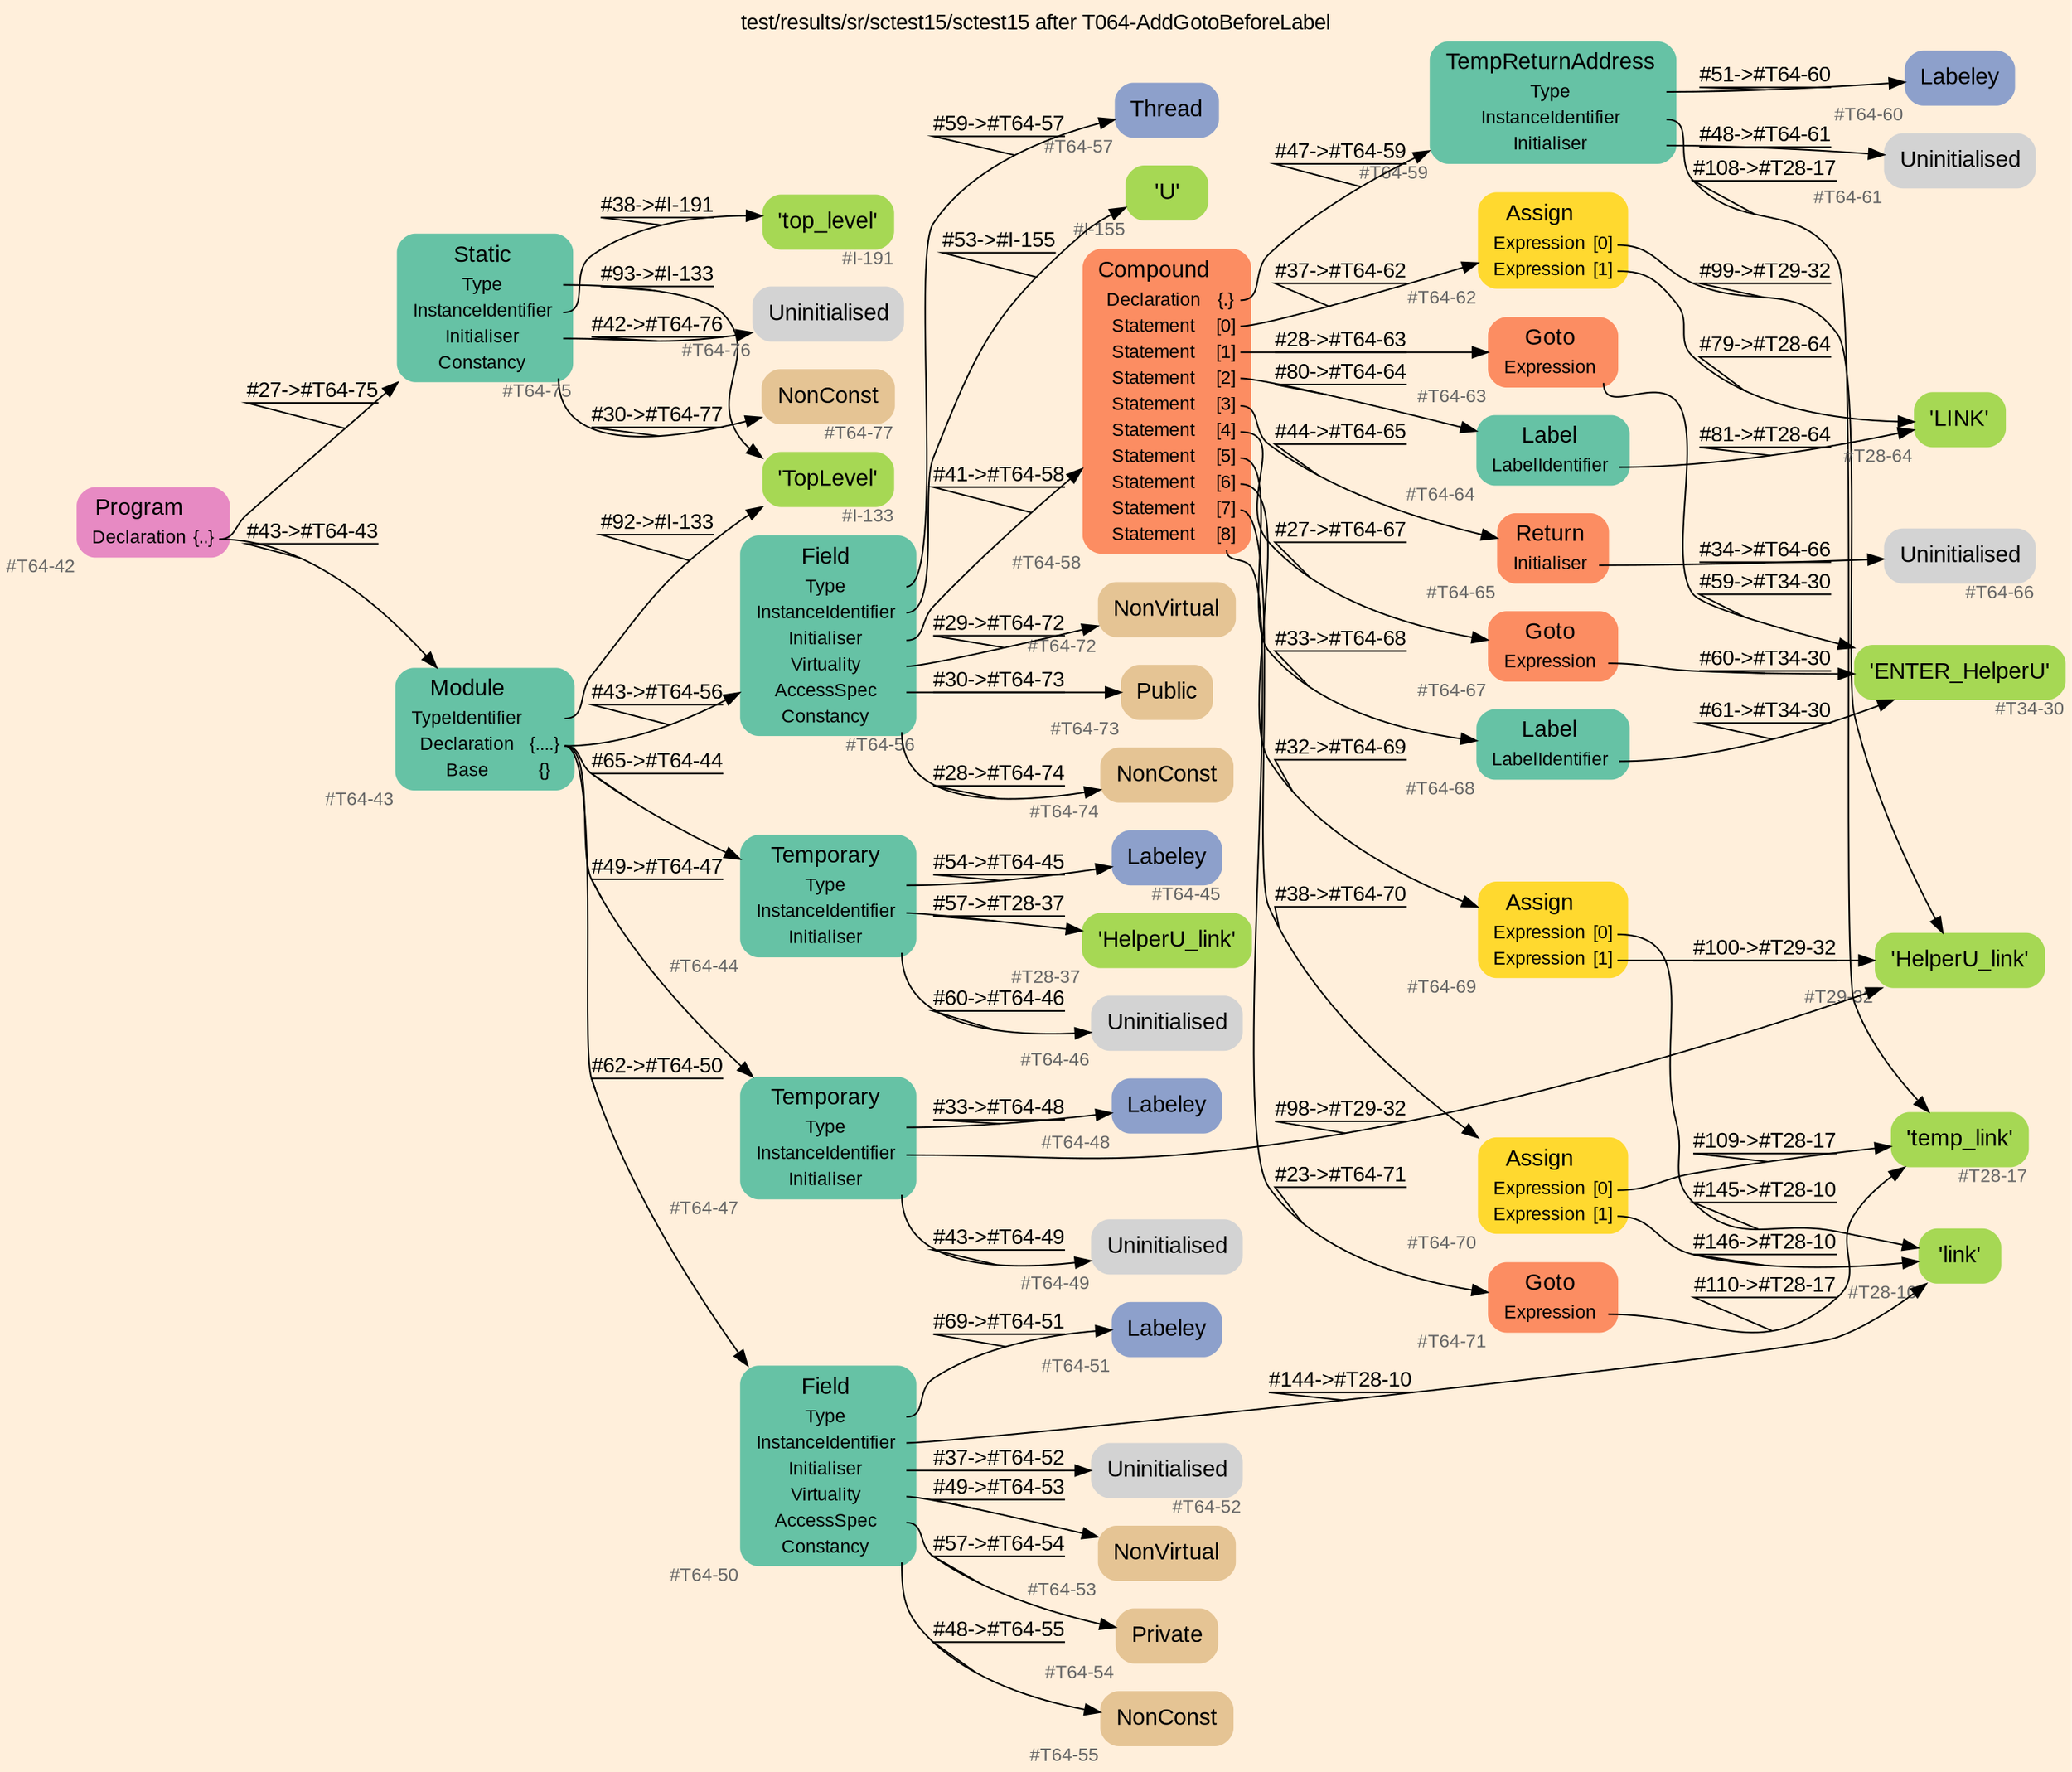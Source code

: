 digraph "test/results/sr/sctest15/sctest15 after T064-AddGotoBeforeLabel" {
label = "test/results/sr/sctest15/sctest15 after T064-AddGotoBeforeLabel"
labelloc = t
graph [
    rankdir = "LR"
    ranksep = 0.3
    bgcolor = antiquewhite1
    color = black
    fontcolor = black
    fontname = "Arial"
];
node [
    fontname = "Arial"
];
edge [
    fontname = "Arial"
];

// -------------------- node figure --------------------
// -------- block #T64-42 ----------
"#T64-42" [
    fillcolor = "/set28/4"
    xlabel = "#T64-42"
    fontsize = "12"
    fontcolor = grey40
    shape = "plaintext"
    label = <<TABLE BORDER="0" CELLBORDER="0" CELLSPACING="0">
     <TR><TD><FONT COLOR="black" POINT-SIZE="15">Program</FONT></TD></TR>
     <TR><TD><FONT COLOR="black" POINT-SIZE="12">Declaration</FONT></TD><TD PORT="port0"><FONT COLOR="black" POINT-SIZE="12">{..}</FONT></TD></TR>
    </TABLE>>
    style = "rounded,filled"
];

// -------- block #T64-43 ----------
"#T64-43" [
    fillcolor = "/set28/1"
    xlabel = "#T64-43"
    fontsize = "12"
    fontcolor = grey40
    shape = "plaintext"
    label = <<TABLE BORDER="0" CELLBORDER="0" CELLSPACING="0">
     <TR><TD><FONT COLOR="black" POINT-SIZE="15">Module</FONT></TD></TR>
     <TR><TD><FONT COLOR="black" POINT-SIZE="12">TypeIdentifier</FONT></TD><TD PORT="port0"></TD></TR>
     <TR><TD><FONT COLOR="black" POINT-SIZE="12">Declaration</FONT></TD><TD PORT="port1"><FONT COLOR="black" POINT-SIZE="12">{....}</FONT></TD></TR>
     <TR><TD><FONT COLOR="black" POINT-SIZE="12">Base</FONT></TD><TD PORT="port2"><FONT COLOR="black" POINT-SIZE="12">{}</FONT></TD></TR>
    </TABLE>>
    style = "rounded,filled"
];

// -------- block #I-133 ----------
"#I-133" [
    fillcolor = "/set28/5"
    xlabel = "#I-133"
    fontsize = "12"
    fontcolor = grey40
    shape = "plaintext"
    label = <<TABLE BORDER="0" CELLBORDER="0" CELLSPACING="0">
     <TR><TD><FONT COLOR="black" POINT-SIZE="15">'TopLevel'</FONT></TD></TR>
    </TABLE>>
    style = "rounded,filled"
];

// -------- block #T64-44 ----------
"#T64-44" [
    fillcolor = "/set28/1"
    xlabel = "#T64-44"
    fontsize = "12"
    fontcolor = grey40
    shape = "plaintext"
    label = <<TABLE BORDER="0" CELLBORDER="0" CELLSPACING="0">
     <TR><TD><FONT COLOR="black" POINT-SIZE="15">Temporary</FONT></TD></TR>
     <TR><TD><FONT COLOR="black" POINT-SIZE="12">Type</FONT></TD><TD PORT="port0"></TD></TR>
     <TR><TD><FONT COLOR="black" POINT-SIZE="12">InstanceIdentifier</FONT></TD><TD PORT="port1"></TD></TR>
     <TR><TD><FONT COLOR="black" POINT-SIZE="12">Initialiser</FONT></TD><TD PORT="port2"></TD></TR>
    </TABLE>>
    style = "rounded,filled"
];

// -------- block #T64-45 ----------
"#T64-45" [
    fillcolor = "/set28/3"
    xlabel = "#T64-45"
    fontsize = "12"
    fontcolor = grey40
    shape = "plaintext"
    label = <<TABLE BORDER="0" CELLBORDER="0" CELLSPACING="0">
     <TR><TD><FONT COLOR="black" POINT-SIZE="15">Labeley</FONT></TD></TR>
    </TABLE>>
    style = "rounded,filled"
];

// -------- block #T28-37 ----------
"#T28-37" [
    fillcolor = "/set28/5"
    xlabel = "#T28-37"
    fontsize = "12"
    fontcolor = grey40
    shape = "plaintext"
    label = <<TABLE BORDER="0" CELLBORDER="0" CELLSPACING="0">
     <TR><TD><FONT COLOR="black" POINT-SIZE="15">'HelperU_link'</FONT></TD></TR>
    </TABLE>>
    style = "rounded,filled"
];

// -------- block #T64-46 ----------
"#T64-46" [
    xlabel = "#T64-46"
    fontsize = "12"
    fontcolor = grey40
    shape = "plaintext"
    label = <<TABLE BORDER="0" CELLBORDER="0" CELLSPACING="0">
     <TR><TD><FONT COLOR="black" POINT-SIZE="15">Uninitialised</FONT></TD></TR>
    </TABLE>>
    style = "rounded,filled"
];

// -------- block #T64-47 ----------
"#T64-47" [
    fillcolor = "/set28/1"
    xlabel = "#T64-47"
    fontsize = "12"
    fontcolor = grey40
    shape = "plaintext"
    label = <<TABLE BORDER="0" CELLBORDER="0" CELLSPACING="0">
     <TR><TD><FONT COLOR="black" POINT-SIZE="15">Temporary</FONT></TD></TR>
     <TR><TD><FONT COLOR="black" POINT-SIZE="12">Type</FONT></TD><TD PORT="port0"></TD></TR>
     <TR><TD><FONT COLOR="black" POINT-SIZE="12">InstanceIdentifier</FONT></TD><TD PORT="port1"></TD></TR>
     <TR><TD><FONT COLOR="black" POINT-SIZE="12">Initialiser</FONT></TD><TD PORT="port2"></TD></TR>
    </TABLE>>
    style = "rounded,filled"
];

// -------- block #T64-48 ----------
"#T64-48" [
    fillcolor = "/set28/3"
    xlabel = "#T64-48"
    fontsize = "12"
    fontcolor = grey40
    shape = "plaintext"
    label = <<TABLE BORDER="0" CELLBORDER="0" CELLSPACING="0">
     <TR><TD><FONT COLOR="black" POINT-SIZE="15">Labeley</FONT></TD></TR>
    </TABLE>>
    style = "rounded,filled"
];

// -------- block #T29-32 ----------
"#T29-32" [
    fillcolor = "/set28/5"
    xlabel = "#T29-32"
    fontsize = "12"
    fontcolor = grey40
    shape = "plaintext"
    label = <<TABLE BORDER="0" CELLBORDER="0" CELLSPACING="0">
     <TR><TD><FONT COLOR="black" POINT-SIZE="15">'HelperU_link'</FONT></TD></TR>
    </TABLE>>
    style = "rounded,filled"
];

// -------- block #T64-49 ----------
"#T64-49" [
    xlabel = "#T64-49"
    fontsize = "12"
    fontcolor = grey40
    shape = "plaintext"
    label = <<TABLE BORDER="0" CELLBORDER="0" CELLSPACING="0">
     <TR><TD><FONT COLOR="black" POINT-SIZE="15">Uninitialised</FONT></TD></TR>
    </TABLE>>
    style = "rounded,filled"
];

// -------- block #T64-50 ----------
"#T64-50" [
    fillcolor = "/set28/1"
    xlabel = "#T64-50"
    fontsize = "12"
    fontcolor = grey40
    shape = "plaintext"
    label = <<TABLE BORDER="0" CELLBORDER="0" CELLSPACING="0">
     <TR><TD><FONT COLOR="black" POINT-SIZE="15">Field</FONT></TD></TR>
     <TR><TD><FONT COLOR="black" POINT-SIZE="12">Type</FONT></TD><TD PORT="port0"></TD></TR>
     <TR><TD><FONT COLOR="black" POINT-SIZE="12">InstanceIdentifier</FONT></TD><TD PORT="port1"></TD></TR>
     <TR><TD><FONT COLOR="black" POINT-SIZE="12">Initialiser</FONT></TD><TD PORT="port2"></TD></TR>
     <TR><TD><FONT COLOR="black" POINT-SIZE="12">Virtuality</FONT></TD><TD PORT="port3"></TD></TR>
     <TR><TD><FONT COLOR="black" POINT-SIZE="12">AccessSpec</FONT></TD><TD PORT="port4"></TD></TR>
     <TR><TD><FONT COLOR="black" POINT-SIZE="12">Constancy</FONT></TD><TD PORT="port5"></TD></TR>
    </TABLE>>
    style = "rounded,filled"
];

// -------- block #T64-51 ----------
"#T64-51" [
    fillcolor = "/set28/3"
    xlabel = "#T64-51"
    fontsize = "12"
    fontcolor = grey40
    shape = "plaintext"
    label = <<TABLE BORDER="0" CELLBORDER="0" CELLSPACING="0">
     <TR><TD><FONT COLOR="black" POINT-SIZE="15">Labeley</FONT></TD></TR>
    </TABLE>>
    style = "rounded,filled"
];

// -------- block #T28-10 ----------
"#T28-10" [
    fillcolor = "/set28/5"
    xlabel = "#T28-10"
    fontsize = "12"
    fontcolor = grey40
    shape = "plaintext"
    label = <<TABLE BORDER="0" CELLBORDER="0" CELLSPACING="0">
     <TR><TD><FONT COLOR="black" POINT-SIZE="15">'link'</FONT></TD></TR>
    </TABLE>>
    style = "rounded,filled"
];

// -------- block #T64-52 ----------
"#T64-52" [
    xlabel = "#T64-52"
    fontsize = "12"
    fontcolor = grey40
    shape = "plaintext"
    label = <<TABLE BORDER="0" CELLBORDER="0" CELLSPACING="0">
     <TR><TD><FONT COLOR="black" POINT-SIZE="15">Uninitialised</FONT></TD></TR>
    </TABLE>>
    style = "rounded,filled"
];

// -------- block #T64-53 ----------
"#T64-53" [
    fillcolor = "/set28/7"
    xlabel = "#T64-53"
    fontsize = "12"
    fontcolor = grey40
    shape = "plaintext"
    label = <<TABLE BORDER="0" CELLBORDER="0" CELLSPACING="0">
     <TR><TD><FONT COLOR="black" POINT-SIZE="15">NonVirtual</FONT></TD></TR>
    </TABLE>>
    style = "rounded,filled"
];

// -------- block #T64-54 ----------
"#T64-54" [
    fillcolor = "/set28/7"
    xlabel = "#T64-54"
    fontsize = "12"
    fontcolor = grey40
    shape = "plaintext"
    label = <<TABLE BORDER="0" CELLBORDER="0" CELLSPACING="0">
     <TR><TD><FONT COLOR="black" POINT-SIZE="15">Private</FONT></TD></TR>
    </TABLE>>
    style = "rounded,filled"
];

// -------- block #T64-55 ----------
"#T64-55" [
    fillcolor = "/set28/7"
    xlabel = "#T64-55"
    fontsize = "12"
    fontcolor = grey40
    shape = "plaintext"
    label = <<TABLE BORDER="0" CELLBORDER="0" CELLSPACING="0">
     <TR><TD><FONT COLOR="black" POINT-SIZE="15">NonConst</FONT></TD></TR>
    </TABLE>>
    style = "rounded,filled"
];

// -------- block #T64-56 ----------
"#T64-56" [
    fillcolor = "/set28/1"
    xlabel = "#T64-56"
    fontsize = "12"
    fontcolor = grey40
    shape = "plaintext"
    label = <<TABLE BORDER="0" CELLBORDER="0" CELLSPACING="0">
     <TR><TD><FONT COLOR="black" POINT-SIZE="15">Field</FONT></TD></TR>
     <TR><TD><FONT COLOR="black" POINT-SIZE="12">Type</FONT></TD><TD PORT="port0"></TD></TR>
     <TR><TD><FONT COLOR="black" POINT-SIZE="12">InstanceIdentifier</FONT></TD><TD PORT="port1"></TD></TR>
     <TR><TD><FONT COLOR="black" POINT-SIZE="12">Initialiser</FONT></TD><TD PORT="port2"></TD></TR>
     <TR><TD><FONT COLOR="black" POINT-SIZE="12">Virtuality</FONT></TD><TD PORT="port3"></TD></TR>
     <TR><TD><FONT COLOR="black" POINT-SIZE="12">AccessSpec</FONT></TD><TD PORT="port4"></TD></TR>
     <TR><TD><FONT COLOR="black" POINT-SIZE="12">Constancy</FONT></TD><TD PORT="port5"></TD></TR>
    </TABLE>>
    style = "rounded,filled"
];

// -------- block #T64-57 ----------
"#T64-57" [
    fillcolor = "/set28/3"
    xlabel = "#T64-57"
    fontsize = "12"
    fontcolor = grey40
    shape = "plaintext"
    label = <<TABLE BORDER="0" CELLBORDER="0" CELLSPACING="0">
     <TR><TD><FONT COLOR="black" POINT-SIZE="15">Thread</FONT></TD></TR>
    </TABLE>>
    style = "rounded,filled"
];

// -------- block #I-155 ----------
"#I-155" [
    fillcolor = "/set28/5"
    xlabel = "#I-155"
    fontsize = "12"
    fontcolor = grey40
    shape = "plaintext"
    label = <<TABLE BORDER="0" CELLBORDER="0" CELLSPACING="0">
     <TR><TD><FONT COLOR="black" POINT-SIZE="15">'U'</FONT></TD></TR>
    </TABLE>>
    style = "rounded,filled"
];

// -------- block #T64-58 ----------
"#T64-58" [
    fillcolor = "/set28/2"
    xlabel = "#T64-58"
    fontsize = "12"
    fontcolor = grey40
    shape = "plaintext"
    label = <<TABLE BORDER="0" CELLBORDER="0" CELLSPACING="0">
     <TR><TD><FONT COLOR="black" POINT-SIZE="15">Compound</FONT></TD></TR>
     <TR><TD><FONT COLOR="black" POINT-SIZE="12">Declaration</FONT></TD><TD PORT="port0"><FONT COLOR="black" POINT-SIZE="12">{.}</FONT></TD></TR>
     <TR><TD><FONT COLOR="black" POINT-SIZE="12">Statement</FONT></TD><TD PORT="port1"><FONT COLOR="black" POINT-SIZE="12">[0]</FONT></TD></TR>
     <TR><TD><FONT COLOR="black" POINT-SIZE="12">Statement</FONT></TD><TD PORT="port2"><FONT COLOR="black" POINT-SIZE="12">[1]</FONT></TD></TR>
     <TR><TD><FONT COLOR="black" POINT-SIZE="12">Statement</FONT></TD><TD PORT="port3"><FONT COLOR="black" POINT-SIZE="12">[2]</FONT></TD></TR>
     <TR><TD><FONT COLOR="black" POINT-SIZE="12">Statement</FONT></TD><TD PORT="port4"><FONT COLOR="black" POINT-SIZE="12">[3]</FONT></TD></TR>
     <TR><TD><FONT COLOR="black" POINT-SIZE="12">Statement</FONT></TD><TD PORT="port5"><FONT COLOR="black" POINT-SIZE="12">[4]</FONT></TD></TR>
     <TR><TD><FONT COLOR="black" POINT-SIZE="12">Statement</FONT></TD><TD PORT="port6"><FONT COLOR="black" POINT-SIZE="12">[5]</FONT></TD></TR>
     <TR><TD><FONT COLOR="black" POINT-SIZE="12">Statement</FONT></TD><TD PORT="port7"><FONT COLOR="black" POINT-SIZE="12">[6]</FONT></TD></TR>
     <TR><TD><FONT COLOR="black" POINT-SIZE="12">Statement</FONT></TD><TD PORT="port8"><FONT COLOR="black" POINT-SIZE="12">[7]</FONT></TD></TR>
     <TR><TD><FONT COLOR="black" POINT-SIZE="12">Statement</FONT></TD><TD PORT="port9"><FONT COLOR="black" POINT-SIZE="12">[8]</FONT></TD></TR>
    </TABLE>>
    style = "rounded,filled"
];

// -------- block #T64-59 ----------
"#T64-59" [
    fillcolor = "/set28/1"
    xlabel = "#T64-59"
    fontsize = "12"
    fontcolor = grey40
    shape = "plaintext"
    label = <<TABLE BORDER="0" CELLBORDER="0" CELLSPACING="0">
     <TR><TD><FONT COLOR="black" POINT-SIZE="15">TempReturnAddress</FONT></TD></TR>
     <TR><TD><FONT COLOR="black" POINT-SIZE="12">Type</FONT></TD><TD PORT="port0"></TD></TR>
     <TR><TD><FONT COLOR="black" POINT-SIZE="12">InstanceIdentifier</FONT></TD><TD PORT="port1"></TD></TR>
     <TR><TD><FONT COLOR="black" POINT-SIZE="12">Initialiser</FONT></TD><TD PORT="port2"></TD></TR>
    </TABLE>>
    style = "rounded,filled"
];

// -------- block #T64-60 ----------
"#T64-60" [
    fillcolor = "/set28/3"
    xlabel = "#T64-60"
    fontsize = "12"
    fontcolor = grey40
    shape = "plaintext"
    label = <<TABLE BORDER="0" CELLBORDER="0" CELLSPACING="0">
     <TR><TD><FONT COLOR="black" POINT-SIZE="15">Labeley</FONT></TD></TR>
    </TABLE>>
    style = "rounded,filled"
];

// -------- block #T28-17 ----------
"#T28-17" [
    fillcolor = "/set28/5"
    xlabel = "#T28-17"
    fontsize = "12"
    fontcolor = grey40
    shape = "plaintext"
    label = <<TABLE BORDER="0" CELLBORDER="0" CELLSPACING="0">
     <TR><TD><FONT COLOR="black" POINT-SIZE="15">'temp_link'</FONT></TD></TR>
    </TABLE>>
    style = "rounded,filled"
];

// -------- block #T64-61 ----------
"#T64-61" [
    xlabel = "#T64-61"
    fontsize = "12"
    fontcolor = grey40
    shape = "plaintext"
    label = <<TABLE BORDER="0" CELLBORDER="0" CELLSPACING="0">
     <TR><TD><FONT COLOR="black" POINT-SIZE="15">Uninitialised</FONT></TD></TR>
    </TABLE>>
    style = "rounded,filled"
];

// -------- block #T64-62 ----------
"#T64-62" [
    fillcolor = "/set28/6"
    xlabel = "#T64-62"
    fontsize = "12"
    fontcolor = grey40
    shape = "plaintext"
    label = <<TABLE BORDER="0" CELLBORDER="0" CELLSPACING="0">
     <TR><TD><FONT COLOR="black" POINT-SIZE="15">Assign</FONT></TD></TR>
     <TR><TD><FONT COLOR="black" POINT-SIZE="12">Expression</FONT></TD><TD PORT="port0"><FONT COLOR="black" POINT-SIZE="12">[0]</FONT></TD></TR>
     <TR><TD><FONT COLOR="black" POINT-SIZE="12">Expression</FONT></TD><TD PORT="port1"><FONT COLOR="black" POINT-SIZE="12">[1]</FONT></TD></TR>
    </TABLE>>
    style = "rounded,filled"
];

// -------- block #T28-64 ----------
"#T28-64" [
    fillcolor = "/set28/5"
    xlabel = "#T28-64"
    fontsize = "12"
    fontcolor = grey40
    shape = "plaintext"
    label = <<TABLE BORDER="0" CELLBORDER="0" CELLSPACING="0">
     <TR><TD><FONT COLOR="black" POINT-SIZE="15">'LINK'</FONT></TD></TR>
    </TABLE>>
    style = "rounded,filled"
];

// -------- block #T64-63 ----------
"#T64-63" [
    fillcolor = "/set28/2"
    xlabel = "#T64-63"
    fontsize = "12"
    fontcolor = grey40
    shape = "plaintext"
    label = <<TABLE BORDER="0" CELLBORDER="0" CELLSPACING="0">
     <TR><TD><FONT COLOR="black" POINT-SIZE="15">Goto</FONT></TD></TR>
     <TR><TD><FONT COLOR="black" POINT-SIZE="12">Expression</FONT></TD><TD PORT="port0"></TD></TR>
    </TABLE>>
    style = "rounded,filled"
];

// -------- block #T34-30 ----------
"#T34-30" [
    fillcolor = "/set28/5"
    xlabel = "#T34-30"
    fontsize = "12"
    fontcolor = grey40
    shape = "plaintext"
    label = <<TABLE BORDER="0" CELLBORDER="0" CELLSPACING="0">
     <TR><TD><FONT COLOR="black" POINT-SIZE="15">'ENTER_HelperU'</FONT></TD></TR>
    </TABLE>>
    style = "rounded,filled"
];

// -------- block #T64-64 ----------
"#T64-64" [
    fillcolor = "/set28/1"
    xlabel = "#T64-64"
    fontsize = "12"
    fontcolor = grey40
    shape = "plaintext"
    label = <<TABLE BORDER="0" CELLBORDER="0" CELLSPACING="0">
     <TR><TD><FONT COLOR="black" POINT-SIZE="15">Label</FONT></TD></TR>
     <TR><TD><FONT COLOR="black" POINT-SIZE="12">LabelIdentifier</FONT></TD><TD PORT="port0"></TD></TR>
    </TABLE>>
    style = "rounded,filled"
];

// -------- block #T64-65 ----------
"#T64-65" [
    fillcolor = "/set28/2"
    xlabel = "#T64-65"
    fontsize = "12"
    fontcolor = grey40
    shape = "plaintext"
    label = <<TABLE BORDER="0" CELLBORDER="0" CELLSPACING="0">
     <TR><TD><FONT COLOR="black" POINT-SIZE="15">Return</FONT></TD></TR>
     <TR><TD><FONT COLOR="black" POINT-SIZE="12">Initialiser</FONT></TD><TD PORT="port0"></TD></TR>
    </TABLE>>
    style = "rounded,filled"
];

// -------- block #T64-66 ----------
"#T64-66" [
    xlabel = "#T64-66"
    fontsize = "12"
    fontcolor = grey40
    shape = "plaintext"
    label = <<TABLE BORDER="0" CELLBORDER="0" CELLSPACING="0">
     <TR><TD><FONT COLOR="black" POINT-SIZE="15">Uninitialised</FONT></TD></TR>
    </TABLE>>
    style = "rounded,filled"
];

// -------- block #T64-67 ----------
"#T64-67" [
    fillcolor = "/set28/2"
    xlabel = "#T64-67"
    fontsize = "12"
    fontcolor = grey40
    shape = "plaintext"
    label = <<TABLE BORDER="0" CELLBORDER="0" CELLSPACING="0">
     <TR><TD><FONT COLOR="black" POINT-SIZE="15">Goto</FONT></TD></TR>
     <TR><TD><FONT COLOR="black" POINT-SIZE="12">Expression</FONT></TD><TD PORT="port0"></TD></TR>
    </TABLE>>
    style = "rounded,filled"
];

// -------- block #T64-68 ----------
"#T64-68" [
    fillcolor = "/set28/1"
    xlabel = "#T64-68"
    fontsize = "12"
    fontcolor = grey40
    shape = "plaintext"
    label = <<TABLE BORDER="0" CELLBORDER="0" CELLSPACING="0">
     <TR><TD><FONT COLOR="black" POINT-SIZE="15">Label</FONT></TD></TR>
     <TR><TD><FONT COLOR="black" POINT-SIZE="12">LabelIdentifier</FONT></TD><TD PORT="port0"></TD></TR>
    </TABLE>>
    style = "rounded,filled"
];

// -------- block #T64-69 ----------
"#T64-69" [
    fillcolor = "/set28/6"
    xlabel = "#T64-69"
    fontsize = "12"
    fontcolor = grey40
    shape = "plaintext"
    label = <<TABLE BORDER="0" CELLBORDER="0" CELLSPACING="0">
     <TR><TD><FONT COLOR="black" POINT-SIZE="15">Assign</FONT></TD></TR>
     <TR><TD><FONT COLOR="black" POINT-SIZE="12">Expression</FONT></TD><TD PORT="port0"><FONT COLOR="black" POINT-SIZE="12">[0]</FONT></TD></TR>
     <TR><TD><FONT COLOR="black" POINT-SIZE="12">Expression</FONT></TD><TD PORT="port1"><FONT COLOR="black" POINT-SIZE="12">[1]</FONT></TD></TR>
    </TABLE>>
    style = "rounded,filled"
];

// -------- block #T64-70 ----------
"#T64-70" [
    fillcolor = "/set28/6"
    xlabel = "#T64-70"
    fontsize = "12"
    fontcolor = grey40
    shape = "plaintext"
    label = <<TABLE BORDER="0" CELLBORDER="0" CELLSPACING="0">
     <TR><TD><FONT COLOR="black" POINT-SIZE="15">Assign</FONT></TD></TR>
     <TR><TD><FONT COLOR="black" POINT-SIZE="12">Expression</FONT></TD><TD PORT="port0"><FONT COLOR="black" POINT-SIZE="12">[0]</FONT></TD></TR>
     <TR><TD><FONT COLOR="black" POINT-SIZE="12">Expression</FONT></TD><TD PORT="port1"><FONT COLOR="black" POINT-SIZE="12">[1]</FONT></TD></TR>
    </TABLE>>
    style = "rounded,filled"
];

// -------- block #T64-71 ----------
"#T64-71" [
    fillcolor = "/set28/2"
    xlabel = "#T64-71"
    fontsize = "12"
    fontcolor = grey40
    shape = "plaintext"
    label = <<TABLE BORDER="0" CELLBORDER="0" CELLSPACING="0">
     <TR><TD><FONT COLOR="black" POINT-SIZE="15">Goto</FONT></TD></TR>
     <TR><TD><FONT COLOR="black" POINT-SIZE="12">Expression</FONT></TD><TD PORT="port0"></TD></TR>
    </TABLE>>
    style = "rounded,filled"
];

// -------- block #T64-72 ----------
"#T64-72" [
    fillcolor = "/set28/7"
    xlabel = "#T64-72"
    fontsize = "12"
    fontcolor = grey40
    shape = "plaintext"
    label = <<TABLE BORDER="0" CELLBORDER="0" CELLSPACING="0">
     <TR><TD><FONT COLOR="black" POINT-SIZE="15">NonVirtual</FONT></TD></TR>
    </TABLE>>
    style = "rounded,filled"
];

// -------- block #T64-73 ----------
"#T64-73" [
    fillcolor = "/set28/7"
    xlabel = "#T64-73"
    fontsize = "12"
    fontcolor = grey40
    shape = "plaintext"
    label = <<TABLE BORDER="0" CELLBORDER="0" CELLSPACING="0">
     <TR><TD><FONT COLOR="black" POINT-SIZE="15">Public</FONT></TD></TR>
    </TABLE>>
    style = "rounded,filled"
];

// -------- block #T64-74 ----------
"#T64-74" [
    fillcolor = "/set28/7"
    xlabel = "#T64-74"
    fontsize = "12"
    fontcolor = grey40
    shape = "plaintext"
    label = <<TABLE BORDER="0" CELLBORDER="0" CELLSPACING="0">
     <TR><TD><FONT COLOR="black" POINT-SIZE="15">NonConst</FONT></TD></TR>
    </TABLE>>
    style = "rounded,filled"
];

// -------- block #T64-75 ----------
"#T64-75" [
    fillcolor = "/set28/1"
    xlabel = "#T64-75"
    fontsize = "12"
    fontcolor = grey40
    shape = "plaintext"
    label = <<TABLE BORDER="0" CELLBORDER="0" CELLSPACING="0">
     <TR><TD><FONT COLOR="black" POINT-SIZE="15">Static</FONT></TD></TR>
     <TR><TD><FONT COLOR="black" POINT-SIZE="12">Type</FONT></TD><TD PORT="port0"></TD></TR>
     <TR><TD><FONT COLOR="black" POINT-SIZE="12">InstanceIdentifier</FONT></TD><TD PORT="port1"></TD></TR>
     <TR><TD><FONT COLOR="black" POINT-SIZE="12">Initialiser</FONT></TD><TD PORT="port2"></TD></TR>
     <TR><TD><FONT COLOR="black" POINT-SIZE="12">Constancy</FONT></TD><TD PORT="port3"></TD></TR>
    </TABLE>>
    style = "rounded,filled"
];

// -------- block #I-191 ----------
"#I-191" [
    fillcolor = "/set28/5"
    xlabel = "#I-191"
    fontsize = "12"
    fontcolor = grey40
    shape = "plaintext"
    label = <<TABLE BORDER="0" CELLBORDER="0" CELLSPACING="0">
     <TR><TD><FONT COLOR="black" POINT-SIZE="15">'top_level'</FONT></TD></TR>
    </TABLE>>
    style = "rounded,filled"
];

// -------- block #T64-76 ----------
"#T64-76" [
    xlabel = "#T64-76"
    fontsize = "12"
    fontcolor = grey40
    shape = "plaintext"
    label = <<TABLE BORDER="0" CELLBORDER="0" CELLSPACING="0">
     <TR><TD><FONT COLOR="black" POINT-SIZE="15">Uninitialised</FONT></TD></TR>
    </TABLE>>
    style = "rounded,filled"
];

// -------- block #T64-77 ----------
"#T64-77" [
    fillcolor = "/set28/7"
    xlabel = "#T64-77"
    fontsize = "12"
    fontcolor = grey40
    shape = "plaintext"
    label = <<TABLE BORDER="0" CELLBORDER="0" CELLSPACING="0">
     <TR><TD><FONT COLOR="black" POINT-SIZE="15">NonConst</FONT></TD></TR>
    </TABLE>>
    style = "rounded,filled"
];

"#T64-42":port0 -> "#T64-43" [
    label = "#43-&gt;#T64-43"
    decorate = true
    color = black
    fontcolor = black
];

"#T64-42":port0 -> "#T64-75" [
    label = "#27-&gt;#T64-75"
    decorate = true
    color = black
    fontcolor = black
];

"#T64-43":port0 -> "#I-133" [
    label = "#92-&gt;#I-133"
    decorate = true
    color = black
    fontcolor = black
];

"#T64-43":port1 -> "#T64-44" [
    label = "#65-&gt;#T64-44"
    decorate = true
    color = black
    fontcolor = black
];

"#T64-43":port1 -> "#T64-47" [
    label = "#49-&gt;#T64-47"
    decorate = true
    color = black
    fontcolor = black
];

"#T64-43":port1 -> "#T64-50" [
    label = "#62-&gt;#T64-50"
    decorate = true
    color = black
    fontcolor = black
];

"#T64-43":port1 -> "#T64-56" [
    label = "#43-&gt;#T64-56"
    decorate = true
    color = black
    fontcolor = black
];

"#T64-44":port0 -> "#T64-45" [
    label = "#54-&gt;#T64-45"
    decorate = true
    color = black
    fontcolor = black
];

"#T64-44":port1 -> "#T28-37" [
    label = "#57-&gt;#T28-37"
    decorate = true
    color = black
    fontcolor = black
];

"#T64-44":port2 -> "#T64-46" [
    label = "#60-&gt;#T64-46"
    decorate = true
    color = black
    fontcolor = black
];

"#T64-47":port0 -> "#T64-48" [
    label = "#33-&gt;#T64-48"
    decorate = true
    color = black
    fontcolor = black
];

"#T64-47":port1 -> "#T29-32" [
    label = "#98-&gt;#T29-32"
    decorate = true
    color = black
    fontcolor = black
];

"#T64-47":port2 -> "#T64-49" [
    label = "#43-&gt;#T64-49"
    decorate = true
    color = black
    fontcolor = black
];

"#T64-50":port0 -> "#T64-51" [
    label = "#69-&gt;#T64-51"
    decorate = true
    color = black
    fontcolor = black
];

"#T64-50":port1 -> "#T28-10" [
    label = "#144-&gt;#T28-10"
    decorate = true
    color = black
    fontcolor = black
];

"#T64-50":port2 -> "#T64-52" [
    label = "#37-&gt;#T64-52"
    decorate = true
    color = black
    fontcolor = black
];

"#T64-50":port3 -> "#T64-53" [
    label = "#49-&gt;#T64-53"
    decorate = true
    color = black
    fontcolor = black
];

"#T64-50":port4 -> "#T64-54" [
    label = "#57-&gt;#T64-54"
    decorate = true
    color = black
    fontcolor = black
];

"#T64-50":port5 -> "#T64-55" [
    label = "#48-&gt;#T64-55"
    decorate = true
    color = black
    fontcolor = black
];

"#T64-56":port0 -> "#T64-57" [
    label = "#59-&gt;#T64-57"
    decorate = true
    color = black
    fontcolor = black
];

"#T64-56":port1 -> "#I-155" [
    label = "#53-&gt;#I-155"
    decorate = true
    color = black
    fontcolor = black
];

"#T64-56":port2 -> "#T64-58" [
    label = "#41-&gt;#T64-58"
    decorate = true
    color = black
    fontcolor = black
];

"#T64-56":port3 -> "#T64-72" [
    label = "#29-&gt;#T64-72"
    decorate = true
    color = black
    fontcolor = black
];

"#T64-56":port4 -> "#T64-73" [
    label = "#30-&gt;#T64-73"
    decorate = true
    color = black
    fontcolor = black
];

"#T64-56":port5 -> "#T64-74" [
    label = "#28-&gt;#T64-74"
    decorate = true
    color = black
    fontcolor = black
];

"#T64-58":port0 -> "#T64-59" [
    label = "#47-&gt;#T64-59"
    decorate = true
    color = black
    fontcolor = black
];

"#T64-58":port1 -> "#T64-62" [
    label = "#37-&gt;#T64-62"
    decorate = true
    color = black
    fontcolor = black
];

"#T64-58":port2 -> "#T64-63" [
    label = "#28-&gt;#T64-63"
    decorate = true
    color = black
    fontcolor = black
];

"#T64-58":port3 -> "#T64-64" [
    label = "#80-&gt;#T64-64"
    decorate = true
    color = black
    fontcolor = black
];

"#T64-58":port4 -> "#T64-65" [
    label = "#44-&gt;#T64-65"
    decorate = true
    color = black
    fontcolor = black
];

"#T64-58":port5 -> "#T64-67" [
    label = "#27-&gt;#T64-67"
    decorate = true
    color = black
    fontcolor = black
];

"#T64-58":port6 -> "#T64-68" [
    label = "#33-&gt;#T64-68"
    decorate = true
    color = black
    fontcolor = black
];

"#T64-58":port7 -> "#T64-69" [
    label = "#32-&gt;#T64-69"
    decorate = true
    color = black
    fontcolor = black
];

"#T64-58":port8 -> "#T64-70" [
    label = "#38-&gt;#T64-70"
    decorate = true
    color = black
    fontcolor = black
];

"#T64-58":port9 -> "#T64-71" [
    label = "#23-&gt;#T64-71"
    decorate = true
    color = black
    fontcolor = black
];

"#T64-59":port0 -> "#T64-60" [
    label = "#51-&gt;#T64-60"
    decorate = true
    color = black
    fontcolor = black
];

"#T64-59":port1 -> "#T28-17" [
    label = "#108-&gt;#T28-17"
    decorate = true
    color = black
    fontcolor = black
];

"#T64-59":port2 -> "#T64-61" [
    label = "#48-&gt;#T64-61"
    decorate = true
    color = black
    fontcolor = black
];

"#T64-62":port0 -> "#T29-32" [
    label = "#99-&gt;#T29-32"
    decorate = true
    color = black
    fontcolor = black
];

"#T64-62":port1 -> "#T28-64" [
    label = "#79-&gt;#T28-64"
    decorate = true
    color = black
    fontcolor = black
];

"#T64-63":port0 -> "#T34-30" [
    label = "#59-&gt;#T34-30"
    decorate = true
    color = black
    fontcolor = black
];

"#T64-64":port0 -> "#T28-64" [
    label = "#81-&gt;#T28-64"
    decorate = true
    color = black
    fontcolor = black
];

"#T64-65":port0 -> "#T64-66" [
    label = "#34-&gt;#T64-66"
    decorate = true
    color = black
    fontcolor = black
];

"#T64-67":port0 -> "#T34-30" [
    label = "#60-&gt;#T34-30"
    decorate = true
    color = black
    fontcolor = black
];

"#T64-68":port0 -> "#T34-30" [
    label = "#61-&gt;#T34-30"
    decorate = true
    color = black
    fontcolor = black
];

"#T64-69":port0 -> "#T28-10" [
    label = "#145-&gt;#T28-10"
    decorate = true
    color = black
    fontcolor = black
];

"#T64-69":port1 -> "#T29-32" [
    label = "#100-&gt;#T29-32"
    decorate = true
    color = black
    fontcolor = black
];

"#T64-70":port0 -> "#T28-17" [
    label = "#109-&gt;#T28-17"
    decorate = true
    color = black
    fontcolor = black
];

"#T64-70":port1 -> "#T28-10" [
    label = "#146-&gt;#T28-10"
    decorate = true
    color = black
    fontcolor = black
];

"#T64-71":port0 -> "#T28-17" [
    label = "#110-&gt;#T28-17"
    decorate = true
    color = black
    fontcolor = black
];

"#T64-75":port0 -> "#I-133" [
    label = "#93-&gt;#I-133"
    decorate = true
    color = black
    fontcolor = black
];

"#T64-75":port1 -> "#I-191" [
    label = "#38-&gt;#I-191"
    decorate = true
    color = black
    fontcolor = black
];

"#T64-75":port2 -> "#T64-76" [
    label = "#42-&gt;#T64-76"
    decorate = true
    color = black
    fontcolor = black
];

"#T64-75":port3 -> "#T64-77" [
    label = "#30-&gt;#T64-77"
    decorate = true
    color = black
    fontcolor = black
];


}
